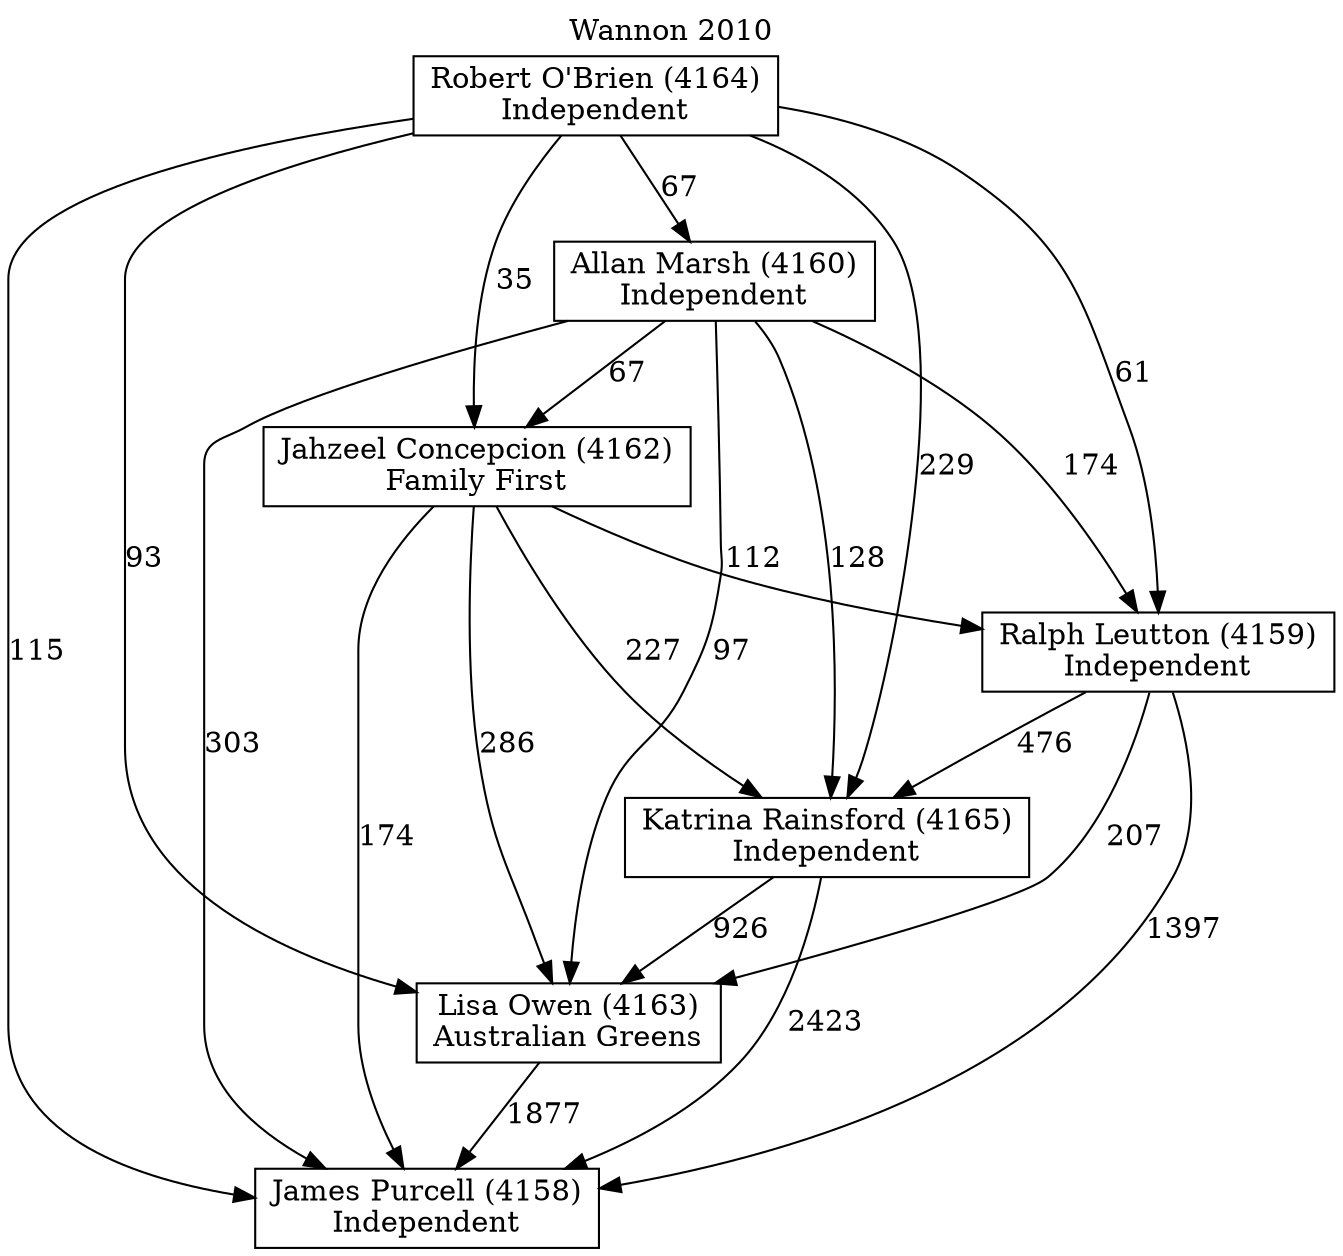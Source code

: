 // House preference flow
digraph "James Purcell (4158)_Wannon_2010" {
	graph [label="Wannon 2010" labelloc=t mclimit=10]
	node [shape=box]
	"James Purcell (4158)" [label="James Purcell (4158)
Independent"]
	"Lisa Owen (4163)" [label="Lisa Owen (4163)
Australian Greens"]
	"Katrina Rainsford (4165)" [label="Katrina Rainsford (4165)
Independent"]
	"Ralph Leutton (4159)" [label="Ralph Leutton (4159)
Independent"]
	"Jahzeel Concepcion (4162)" [label="Jahzeel Concepcion (4162)
Family First"]
	"Allan Marsh (4160)" [label="Allan Marsh (4160)
Independent"]
	"Robert O'Brien (4164)" [label="Robert O'Brien (4164)
Independent"]
	"Lisa Owen (4163)" -> "James Purcell (4158)" [label=1877]
	"Katrina Rainsford (4165)" -> "Lisa Owen (4163)" [label=926]
	"Ralph Leutton (4159)" -> "Katrina Rainsford (4165)" [label=476]
	"Jahzeel Concepcion (4162)" -> "Ralph Leutton (4159)" [label=112]
	"Allan Marsh (4160)" -> "Jahzeel Concepcion (4162)" [label=67]
	"Robert O'Brien (4164)" -> "Allan Marsh (4160)" [label=67]
	"Katrina Rainsford (4165)" -> "James Purcell (4158)" [label=2423]
	"Ralph Leutton (4159)" -> "James Purcell (4158)" [label=1397]
	"Jahzeel Concepcion (4162)" -> "James Purcell (4158)" [label=174]
	"Allan Marsh (4160)" -> "James Purcell (4158)" [label=303]
	"Robert O'Brien (4164)" -> "James Purcell (4158)" [label=115]
	"Robert O'Brien (4164)" -> "Jahzeel Concepcion (4162)" [label=35]
	"Allan Marsh (4160)" -> "Ralph Leutton (4159)" [label=174]
	"Robert O'Brien (4164)" -> "Ralph Leutton (4159)" [label=61]
	"Jahzeel Concepcion (4162)" -> "Katrina Rainsford (4165)" [label=227]
	"Allan Marsh (4160)" -> "Katrina Rainsford (4165)" [label=128]
	"Robert O'Brien (4164)" -> "Katrina Rainsford (4165)" [label=229]
	"Ralph Leutton (4159)" -> "Lisa Owen (4163)" [label=207]
	"Jahzeel Concepcion (4162)" -> "Lisa Owen (4163)" [label=286]
	"Allan Marsh (4160)" -> "Lisa Owen (4163)" [label=97]
	"Robert O'Brien (4164)" -> "Lisa Owen (4163)" [label=93]
}
